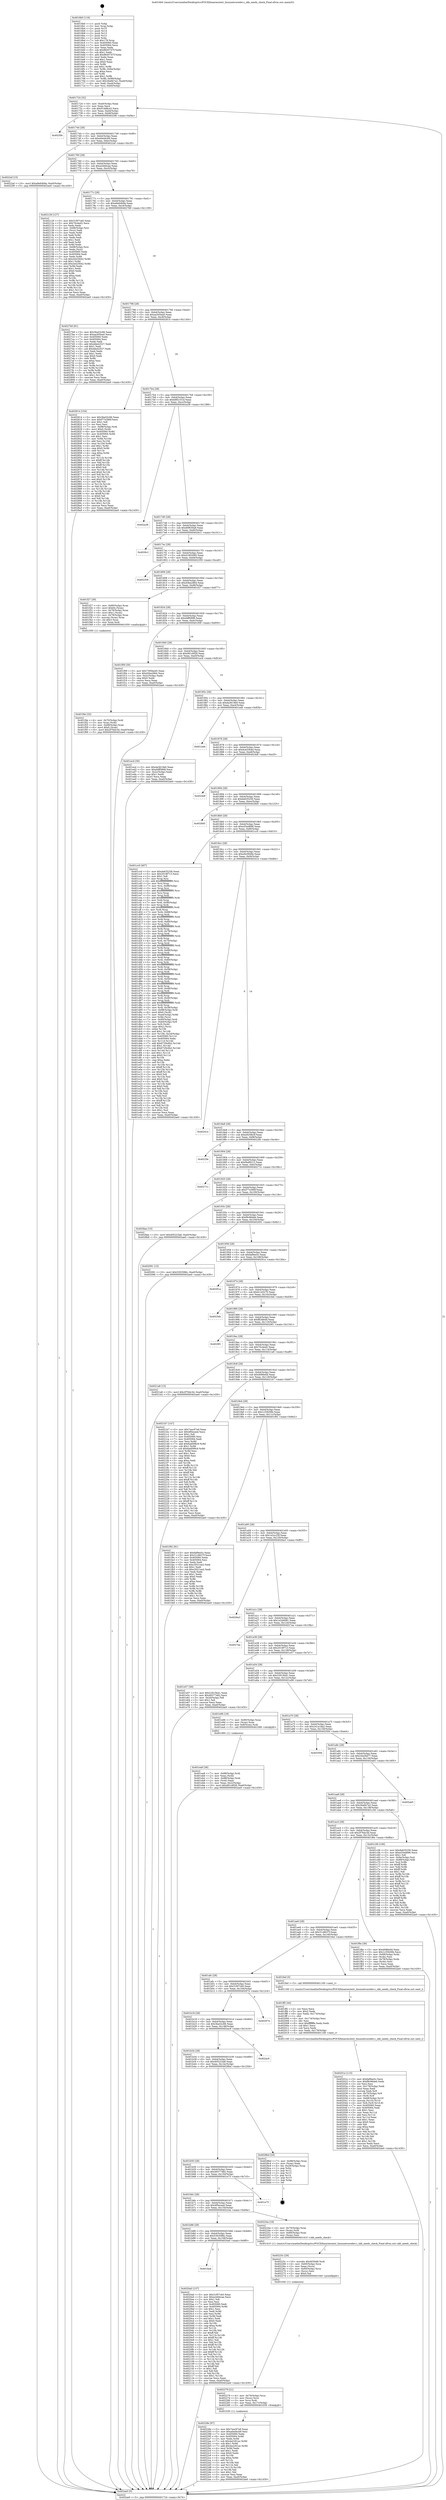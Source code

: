 digraph "0x4016b0" {
  label = "0x4016b0 (/mnt/c/Users/mathe/Desktop/tcc/POCII/binaries/extr_linuxnetcoredev.c_skb_needs_check_Final-ollvm.out::main(0))"
  labelloc = "t"
  node[shape=record]

  Entry [label="",width=0.3,height=0.3,shape=circle,fillcolor=black,style=filled]
  "0x401724" [label="{
     0x401724 [32]\l
     | [instrs]\l
     &nbsp;&nbsp;0x401724 \<+6\>: mov -0xa0(%rbp),%eax\l
     &nbsp;&nbsp;0x40172a \<+2\>: mov %eax,%ecx\l
     &nbsp;&nbsp;0x40172c \<+6\>: sub $0x91dd8ca3,%ecx\l
     &nbsp;&nbsp;0x401732 \<+6\>: mov %eax,-0xb4(%rbp)\l
     &nbsp;&nbsp;0x401738 \<+6\>: mov %ecx,-0xb8(%rbp)\l
     &nbsp;&nbsp;0x40173e \<+6\>: je 00000000004025fe \<main+0xf4e\>\l
  }"]
  "0x4025fe" [label="{
     0x4025fe\l
  }", style=dashed]
  "0x401744" [label="{
     0x401744 [28]\l
     | [instrs]\l
     &nbsp;&nbsp;0x401744 \<+5\>: jmp 0000000000401749 \<main+0x99\>\l
     &nbsp;&nbsp;0x401749 \<+6\>: mov -0xb4(%rbp),%eax\l
     &nbsp;&nbsp;0x40174f \<+5\>: sub $0xa0ed4cb9,%eax\l
     &nbsp;&nbsp;0x401754 \<+6\>: mov %eax,-0xbc(%rbp)\l
     &nbsp;&nbsp;0x40175a \<+6\>: je 00000000004022ef \<main+0xc3f\>\l
  }"]
  Exit [label="",width=0.3,height=0.3,shape=circle,fillcolor=black,style=filled,peripheries=2]
  "0x4022ef" [label="{
     0x4022ef [15]\l
     | [instrs]\l
     &nbsp;&nbsp;0x4022ef \<+10\>: movl $0xa9e64b9a,-0xa0(%rbp)\l
     &nbsp;&nbsp;0x4022f9 \<+5\>: jmp 0000000000402ae0 \<main+0x1430\>\l
  }"]
  "0x401760" [label="{
     0x401760 [28]\l
     | [instrs]\l
     &nbsp;&nbsp;0x401760 \<+5\>: jmp 0000000000401765 \<main+0xb5\>\l
     &nbsp;&nbsp;0x401765 \<+6\>: mov -0xb4(%rbp),%eax\l
     &nbsp;&nbsp;0x40176b \<+5\>: sub $0xa2dd4cae,%eax\l
     &nbsp;&nbsp;0x401770 \<+6\>: mov %eax,-0xc0(%rbp)\l
     &nbsp;&nbsp;0x401776 \<+6\>: je 0000000000402129 \<main+0xa79\>\l
  }"]
  "0x40228e" [label="{
     0x40228e [97]\l
     | [instrs]\l
     &nbsp;&nbsp;0x40228e \<+5\>: mov $0x7eac97a9,%eax\l
     &nbsp;&nbsp;0x402293 \<+5\>: mov $0xa0ed4cb9,%esi\l
     &nbsp;&nbsp;0x402298 \<+7\>: mov 0x405060,%edx\l
     &nbsp;&nbsp;0x40229f \<+8\>: mov 0x405064,%r8d\l
     &nbsp;&nbsp;0x4022a7 \<+3\>: mov %edx,%r9d\l
     &nbsp;&nbsp;0x4022aa \<+7\>: sub $0x4a2261ac,%r9d\l
     &nbsp;&nbsp;0x4022b1 \<+4\>: sub $0x1,%r9d\l
     &nbsp;&nbsp;0x4022b5 \<+7\>: add $0x4a2261ac,%r9d\l
     &nbsp;&nbsp;0x4022bc \<+4\>: imul %r9d,%edx\l
     &nbsp;&nbsp;0x4022c0 \<+3\>: and $0x1,%edx\l
     &nbsp;&nbsp;0x4022c3 \<+3\>: cmp $0x0,%edx\l
     &nbsp;&nbsp;0x4022c6 \<+4\>: sete %r10b\l
     &nbsp;&nbsp;0x4022ca \<+4\>: cmp $0xa,%r8d\l
     &nbsp;&nbsp;0x4022ce \<+4\>: setl %r11b\l
     &nbsp;&nbsp;0x4022d2 \<+3\>: mov %r10b,%bl\l
     &nbsp;&nbsp;0x4022d5 \<+3\>: and %r11b,%bl\l
     &nbsp;&nbsp;0x4022d8 \<+3\>: xor %r11b,%r10b\l
     &nbsp;&nbsp;0x4022db \<+3\>: or %r10b,%bl\l
     &nbsp;&nbsp;0x4022de \<+3\>: test $0x1,%bl\l
     &nbsp;&nbsp;0x4022e1 \<+3\>: cmovne %esi,%eax\l
     &nbsp;&nbsp;0x4022e4 \<+6\>: mov %eax,-0xa0(%rbp)\l
     &nbsp;&nbsp;0x4022ea \<+5\>: jmp 0000000000402ae0 \<main+0x1430\>\l
  }"]
  "0x402129" [label="{
     0x402129 [127]\l
     | [instrs]\l
     &nbsp;&nbsp;0x402129 \<+5\>: mov $0x31f07cb0,%eax\l
     &nbsp;&nbsp;0x40212e \<+5\>: mov $0x70c4ed2,%ecx\l
     &nbsp;&nbsp;0x402133 \<+2\>: xor %edx,%edx\l
     &nbsp;&nbsp;0x402135 \<+4\>: mov -0x68(%rbp),%rsi\l
     &nbsp;&nbsp;0x402139 \<+2\>: mov (%rsi),%edi\l
     &nbsp;&nbsp;0x40213b \<+3\>: mov %edx,%r8d\l
     &nbsp;&nbsp;0x40213e \<+3\>: sub %edi,%r8d\l
     &nbsp;&nbsp;0x402141 \<+2\>: mov %edx,%edi\l
     &nbsp;&nbsp;0x402143 \<+3\>: sub $0x1,%edi\l
     &nbsp;&nbsp;0x402146 \<+3\>: add %edi,%r8d\l
     &nbsp;&nbsp;0x402149 \<+3\>: sub %r8d,%edx\l
     &nbsp;&nbsp;0x40214c \<+4\>: mov -0x68(%rbp),%rsi\l
     &nbsp;&nbsp;0x402150 \<+2\>: mov %edx,(%rsi)\l
     &nbsp;&nbsp;0x402152 \<+7\>: mov 0x405060,%edx\l
     &nbsp;&nbsp;0x402159 \<+7\>: mov 0x405064,%edi\l
     &nbsp;&nbsp;0x402160 \<+3\>: mov %edx,%r8d\l
     &nbsp;&nbsp;0x402163 \<+7\>: sub $0xcb425642,%r8d\l
     &nbsp;&nbsp;0x40216a \<+4\>: sub $0x1,%r8d\l
     &nbsp;&nbsp;0x40216e \<+7\>: add $0xcb425642,%r8d\l
     &nbsp;&nbsp;0x402175 \<+4\>: imul %r8d,%edx\l
     &nbsp;&nbsp;0x402179 \<+3\>: and $0x1,%edx\l
     &nbsp;&nbsp;0x40217c \<+3\>: cmp $0x0,%edx\l
     &nbsp;&nbsp;0x40217f \<+4\>: sete %r9b\l
     &nbsp;&nbsp;0x402183 \<+3\>: cmp $0xa,%edi\l
     &nbsp;&nbsp;0x402186 \<+4\>: setl %r10b\l
     &nbsp;&nbsp;0x40218a \<+3\>: mov %r9b,%r11b\l
     &nbsp;&nbsp;0x40218d \<+3\>: and %r10b,%r11b\l
     &nbsp;&nbsp;0x402190 \<+3\>: xor %r10b,%r9b\l
     &nbsp;&nbsp;0x402193 \<+3\>: or %r9b,%r11b\l
     &nbsp;&nbsp;0x402196 \<+4\>: test $0x1,%r11b\l
     &nbsp;&nbsp;0x40219a \<+3\>: cmovne %ecx,%eax\l
     &nbsp;&nbsp;0x40219d \<+6\>: mov %eax,-0xa0(%rbp)\l
     &nbsp;&nbsp;0x4021a3 \<+5\>: jmp 0000000000402ae0 \<main+0x1430\>\l
  }"]
  "0x40177c" [label="{
     0x40177c [28]\l
     | [instrs]\l
     &nbsp;&nbsp;0x40177c \<+5\>: jmp 0000000000401781 \<main+0xd1\>\l
     &nbsp;&nbsp;0x401781 \<+6\>: mov -0xb4(%rbp),%eax\l
     &nbsp;&nbsp;0x401787 \<+5\>: sub $0xa9e64b9a,%eax\l
     &nbsp;&nbsp;0x40178c \<+6\>: mov %eax,-0xc4(%rbp)\l
     &nbsp;&nbsp;0x401792 \<+6\>: je 00000000004027b9 \<main+0x1109\>\l
  }"]
  "0x402279" [label="{
     0x402279 [21]\l
     | [instrs]\l
     &nbsp;&nbsp;0x402279 \<+4\>: mov -0x70(%rbp),%rcx\l
     &nbsp;&nbsp;0x40227d \<+3\>: mov (%rcx),%rcx\l
     &nbsp;&nbsp;0x402280 \<+3\>: mov %rcx,%rdi\l
     &nbsp;&nbsp;0x402283 \<+6\>: mov %eax,-0x17c(%rbp)\l
     &nbsp;&nbsp;0x402289 \<+5\>: call 0000000000401030 \<free@plt\>\l
     | [calls]\l
     &nbsp;&nbsp;0x401030 \{1\} (unknown)\l
  }"]
  "0x4027b9" [label="{
     0x4027b9 [91]\l
     | [instrs]\l
     &nbsp;&nbsp;0x4027b9 \<+5\>: mov $0x3ba52c66,%eax\l
     &nbsp;&nbsp;0x4027be \<+5\>: mov $0xaa305ea0,%ecx\l
     &nbsp;&nbsp;0x4027c3 \<+7\>: mov 0x405060,%edx\l
     &nbsp;&nbsp;0x4027ca \<+7\>: mov 0x405064,%esi\l
     &nbsp;&nbsp;0x4027d1 \<+2\>: mov %edx,%edi\l
     &nbsp;&nbsp;0x4027d3 \<+6\>: add $0xdde42527,%edi\l
     &nbsp;&nbsp;0x4027d9 \<+3\>: sub $0x1,%edi\l
     &nbsp;&nbsp;0x4027dc \<+6\>: sub $0xdde42527,%edi\l
     &nbsp;&nbsp;0x4027e2 \<+3\>: imul %edi,%edx\l
     &nbsp;&nbsp;0x4027e5 \<+3\>: and $0x1,%edx\l
     &nbsp;&nbsp;0x4027e8 \<+3\>: cmp $0x0,%edx\l
     &nbsp;&nbsp;0x4027eb \<+4\>: sete %r8b\l
     &nbsp;&nbsp;0x4027ef \<+3\>: cmp $0xa,%esi\l
     &nbsp;&nbsp;0x4027f2 \<+4\>: setl %r9b\l
     &nbsp;&nbsp;0x4027f6 \<+3\>: mov %r8b,%r10b\l
     &nbsp;&nbsp;0x4027f9 \<+3\>: and %r9b,%r10b\l
     &nbsp;&nbsp;0x4027fc \<+3\>: xor %r9b,%r8b\l
     &nbsp;&nbsp;0x4027ff \<+3\>: or %r8b,%r10b\l
     &nbsp;&nbsp;0x402802 \<+4\>: test $0x1,%r10b\l
     &nbsp;&nbsp;0x402806 \<+3\>: cmovne %ecx,%eax\l
     &nbsp;&nbsp;0x402809 \<+6\>: mov %eax,-0xa0(%rbp)\l
     &nbsp;&nbsp;0x40280f \<+5\>: jmp 0000000000402ae0 \<main+0x1430\>\l
  }"]
  "0x401798" [label="{
     0x401798 [28]\l
     | [instrs]\l
     &nbsp;&nbsp;0x401798 \<+5\>: jmp 000000000040179d \<main+0xed\>\l
     &nbsp;&nbsp;0x40179d \<+6\>: mov -0xb4(%rbp),%eax\l
     &nbsp;&nbsp;0x4017a3 \<+5\>: sub $0xaa305ea0,%eax\l
     &nbsp;&nbsp;0x4017a8 \<+6\>: mov %eax,-0xc8(%rbp)\l
     &nbsp;&nbsp;0x4017ae \<+6\>: je 0000000000402814 \<main+0x1164\>\l
  }"]
  "0x40225c" [label="{
     0x40225c [29]\l
     | [instrs]\l
     &nbsp;&nbsp;0x40225c \<+10\>: movabs $0x4030d6,%rdi\l
     &nbsp;&nbsp;0x402266 \<+4\>: mov -0x60(%rbp),%rcx\l
     &nbsp;&nbsp;0x40226a \<+2\>: mov %eax,(%rcx)\l
     &nbsp;&nbsp;0x40226c \<+4\>: mov -0x60(%rbp),%rcx\l
     &nbsp;&nbsp;0x402270 \<+2\>: mov (%rcx),%esi\l
     &nbsp;&nbsp;0x402272 \<+2\>: mov $0x0,%al\l
     &nbsp;&nbsp;0x402274 \<+5\>: call 0000000000401040 \<printf@plt\>\l
     | [calls]\l
     &nbsp;&nbsp;0x401040 \{1\} (unknown)\l
  }"]
  "0x402814" [label="{
     0x402814 [154]\l
     | [instrs]\l
     &nbsp;&nbsp;0x402814 \<+5\>: mov $0x3ba52c66,%eax\l
     &nbsp;&nbsp;0x402819 \<+5\>: mov $0xf77e390f,%ecx\l
     &nbsp;&nbsp;0x40281e \<+2\>: mov $0x1,%dl\l
     &nbsp;&nbsp;0x402820 \<+2\>: xor %esi,%esi\l
     &nbsp;&nbsp;0x402822 \<+7\>: mov -0x98(%rbp),%rdi\l
     &nbsp;&nbsp;0x402829 \<+6\>: movl $0x0,(%rdi)\l
     &nbsp;&nbsp;0x40282f \<+8\>: mov 0x405060,%r8d\l
     &nbsp;&nbsp;0x402837 \<+8\>: mov 0x405064,%r9d\l
     &nbsp;&nbsp;0x40283f \<+3\>: sub $0x1,%esi\l
     &nbsp;&nbsp;0x402842 \<+3\>: mov %r8d,%r10d\l
     &nbsp;&nbsp;0x402845 \<+3\>: add %esi,%r10d\l
     &nbsp;&nbsp;0x402848 \<+4\>: imul %r10d,%r8d\l
     &nbsp;&nbsp;0x40284c \<+4\>: and $0x1,%r8d\l
     &nbsp;&nbsp;0x402850 \<+4\>: cmp $0x0,%r8d\l
     &nbsp;&nbsp;0x402854 \<+4\>: sete %r11b\l
     &nbsp;&nbsp;0x402858 \<+4\>: cmp $0xa,%r9d\l
     &nbsp;&nbsp;0x40285c \<+3\>: setl %bl\l
     &nbsp;&nbsp;0x40285f \<+3\>: mov %r11b,%r14b\l
     &nbsp;&nbsp;0x402862 \<+4\>: xor $0xff,%r14b\l
     &nbsp;&nbsp;0x402866 \<+3\>: mov %bl,%r15b\l
     &nbsp;&nbsp;0x402869 \<+4\>: xor $0xff,%r15b\l
     &nbsp;&nbsp;0x40286d \<+3\>: xor $0x0,%dl\l
     &nbsp;&nbsp;0x402870 \<+3\>: mov %r14b,%r12b\l
     &nbsp;&nbsp;0x402873 \<+4\>: and $0x0,%r12b\l
     &nbsp;&nbsp;0x402877 \<+3\>: and %dl,%r11b\l
     &nbsp;&nbsp;0x40287a \<+3\>: mov %r15b,%r13b\l
     &nbsp;&nbsp;0x40287d \<+4\>: and $0x0,%r13b\l
     &nbsp;&nbsp;0x402881 \<+2\>: and %dl,%bl\l
     &nbsp;&nbsp;0x402883 \<+3\>: or %r11b,%r12b\l
     &nbsp;&nbsp;0x402886 \<+3\>: or %bl,%r13b\l
     &nbsp;&nbsp;0x402889 \<+3\>: xor %r13b,%r12b\l
     &nbsp;&nbsp;0x40288c \<+3\>: or %r15b,%r14b\l
     &nbsp;&nbsp;0x40288f \<+4\>: xor $0xff,%r14b\l
     &nbsp;&nbsp;0x402893 \<+3\>: or $0x0,%dl\l
     &nbsp;&nbsp;0x402896 \<+3\>: and %dl,%r14b\l
     &nbsp;&nbsp;0x402899 \<+3\>: or %r14b,%r12b\l
     &nbsp;&nbsp;0x40289c \<+4\>: test $0x1,%r12b\l
     &nbsp;&nbsp;0x4028a0 \<+3\>: cmovne %ecx,%eax\l
     &nbsp;&nbsp;0x4028a3 \<+6\>: mov %eax,-0xa0(%rbp)\l
     &nbsp;&nbsp;0x4028a9 \<+5\>: jmp 0000000000402ae0 \<main+0x1430\>\l
  }"]
  "0x4017b4" [label="{
     0x4017b4 [28]\l
     | [instrs]\l
     &nbsp;&nbsp;0x4017b4 \<+5\>: jmp 00000000004017b9 \<main+0x109\>\l
     &nbsp;&nbsp;0x4017b9 \<+6\>: mov -0xb4(%rbp),%eax\l
     &nbsp;&nbsp;0x4017bf \<+5\>: sub $0xb8f2101d,%eax\l
     &nbsp;&nbsp;0x4017c4 \<+6\>: mov %eax,-0xcc(%rbp)\l
     &nbsp;&nbsp;0x4017ca \<+6\>: je 0000000000402a38 \<main+0x1388\>\l
  }"]
  "0x401ba4" [label="{
     0x401ba4\l
  }", style=dashed]
  "0x402a38" [label="{
     0x402a38\l
  }", style=dashed]
  "0x4017d0" [label="{
     0x4017d0 [28]\l
     | [instrs]\l
     &nbsp;&nbsp;0x4017d0 \<+5\>: jmp 00000000004017d5 \<main+0x125\>\l
     &nbsp;&nbsp;0x4017d5 \<+6\>: mov -0xb4(%rbp),%eax\l
     &nbsp;&nbsp;0x4017db \<+5\>: sub $0xd0f630a8,%eax\l
     &nbsp;&nbsp;0x4017e0 \<+6\>: mov %eax,-0xd0(%rbp)\l
     &nbsp;&nbsp;0x4017e6 \<+6\>: je 00000000004026c1 \<main+0x1011\>\l
  }"]
  "0x4020a0" [label="{
     0x4020a0 [137]\l
     | [instrs]\l
     &nbsp;&nbsp;0x4020a0 \<+5\>: mov $0x31f07cb0,%eax\l
     &nbsp;&nbsp;0x4020a5 \<+5\>: mov $0xa2dd4cae,%ecx\l
     &nbsp;&nbsp;0x4020aa \<+2\>: mov $0x1,%dl\l
     &nbsp;&nbsp;0x4020ac \<+2\>: xor %esi,%esi\l
     &nbsp;&nbsp;0x4020ae \<+7\>: mov 0x405060,%edi\l
     &nbsp;&nbsp;0x4020b5 \<+8\>: mov 0x405064,%r8d\l
     &nbsp;&nbsp;0x4020bd \<+3\>: sub $0x1,%esi\l
     &nbsp;&nbsp;0x4020c0 \<+3\>: mov %edi,%r9d\l
     &nbsp;&nbsp;0x4020c3 \<+3\>: add %esi,%r9d\l
     &nbsp;&nbsp;0x4020c6 \<+4\>: imul %r9d,%edi\l
     &nbsp;&nbsp;0x4020ca \<+3\>: and $0x1,%edi\l
     &nbsp;&nbsp;0x4020cd \<+3\>: cmp $0x0,%edi\l
     &nbsp;&nbsp;0x4020d0 \<+4\>: sete %r10b\l
     &nbsp;&nbsp;0x4020d4 \<+4\>: cmp $0xa,%r8d\l
     &nbsp;&nbsp;0x4020d8 \<+4\>: setl %r11b\l
     &nbsp;&nbsp;0x4020dc \<+3\>: mov %r10b,%bl\l
     &nbsp;&nbsp;0x4020df \<+3\>: xor $0xff,%bl\l
     &nbsp;&nbsp;0x4020e2 \<+3\>: mov %r11b,%r14b\l
     &nbsp;&nbsp;0x4020e5 \<+4\>: xor $0xff,%r14b\l
     &nbsp;&nbsp;0x4020e9 \<+3\>: xor $0x1,%dl\l
     &nbsp;&nbsp;0x4020ec \<+3\>: mov %bl,%r15b\l
     &nbsp;&nbsp;0x4020ef \<+4\>: and $0xff,%r15b\l
     &nbsp;&nbsp;0x4020f3 \<+3\>: and %dl,%r10b\l
     &nbsp;&nbsp;0x4020f6 \<+3\>: mov %r14b,%r12b\l
     &nbsp;&nbsp;0x4020f9 \<+4\>: and $0xff,%r12b\l
     &nbsp;&nbsp;0x4020fd \<+3\>: and %dl,%r11b\l
     &nbsp;&nbsp;0x402100 \<+3\>: or %r10b,%r15b\l
     &nbsp;&nbsp;0x402103 \<+3\>: or %r11b,%r12b\l
     &nbsp;&nbsp;0x402106 \<+3\>: xor %r12b,%r15b\l
     &nbsp;&nbsp;0x402109 \<+3\>: or %r14b,%bl\l
     &nbsp;&nbsp;0x40210c \<+3\>: xor $0xff,%bl\l
     &nbsp;&nbsp;0x40210f \<+3\>: or $0x1,%dl\l
     &nbsp;&nbsp;0x402112 \<+2\>: and %dl,%bl\l
     &nbsp;&nbsp;0x402114 \<+3\>: or %bl,%r15b\l
     &nbsp;&nbsp;0x402117 \<+4\>: test $0x1,%r15b\l
     &nbsp;&nbsp;0x40211b \<+3\>: cmovne %ecx,%eax\l
     &nbsp;&nbsp;0x40211e \<+6\>: mov %eax,-0xa0(%rbp)\l
     &nbsp;&nbsp;0x402124 \<+5\>: jmp 0000000000402ae0 \<main+0x1430\>\l
  }"]
  "0x4026c1" [label="{
     0x4026c1\l
  }", style=dashed]
  "0x4017ec" [label="{
     0x4017ec [28]\l
     | [instrs]\l
     &nbsp;&nbsp;0x4017ec \<+5\>: jmp 00000000004017f1 \<main+0x141\>\l
     &nbsp;&nbsp;0x4017f1 \<+6\>: mov -0xb4(%rbp),%eax\l
     &nbsp;&nbsp;0x4017f7 \<+5\>: sub $0xd1902085,%eax\l
     &nbsp;&nbsp;0x4017fc \<+6\>: mov %eax,-0xd4(%rbp)\l
     &nbsp;&nbsp;0x401802 \<+6\>: je 0000000000402359 \<main+0xca9\>\l
  }"]
  "0x401b88" [label="{
     0x401b88 [28]\l
     | [instrs]\l
     &nbsp;&nbsp;0x401b88 \<+5\>: jmp 0000000000401b8d \<main+0x4dd\>\l
     &nbsp;&nbsp;0x401b8d \<+6\>: mov -0xb4(%rbp),%eax\l
     &nbsp;&nbsp;0x401b93 \<+5\>: sub $0x5303586c,%eax\l
     &nbsp;&nbsp;0x401b98 \<+6\>: mov %eax,-0x158(%rbp)\l
     &nbsp;&nbsp;0x401b9e \<+6\>: je 00000000004020a0 \<main+0x9f0\>\l
  }"]
  "0x402359" [label="{
     0x402359\l
  }", style=dashed]
  "0x401808" [label="{
     0x401808 [28]\l
     | [instrs]\l
     &nbsp;&nbsp;0x401808 \<+5\>: jmp 000000000040180d \<main+0x15d\>\l
     &nbsp;&nbsp;0x40180d \<+6\>: mov -0xb4(%rbp),%eax\l
     &nbsp;&nbsp;0x401813 \<+5\>: sub $0xd3ba2864,%eax\l
     &nbsp;&nbsp;0x401818 \<+6\>: mov %eax,-0xd8(%rbp)\l
     &nbsp;&nbsp;0x40181e \<+6\>: je 0000000000401f27 \<main+0x877\>\l
  }"]
  "0x40224a" [label="{
     0x40224a [18]\l
     | [instrs]\l
     &nbsp;&nbsp;0x40224a \<+4\>: mov -0x70(%rbp),%rax\l
     &nbsp;&nbsp;0x40224e \<+3\>: mov (%rax),%rdi\l
     &nbsp;&nbsp;0x402251 \<+4\>: mov -0x80(%rbp),%rax\l
     &nbsp;&nbsp;0x402255 \<+2\>: mov (%rax),%esi\l
     &nbsp;&nbsp;0x402257 \<+5\>: call 0000000000401410 \<skb_needs_check\>\l
     | [calls]\l
     &nbsp;&nbsp;0x401410 \{1\} (/mnt/c/Users/mathe/Desktop/tcc/POCII/binaries/extr_linuxnetcoredev.c_skb_needs_check_Final-ollvm.out::skb_needs_check)\l
  }"]
  "0x401f27" [label="{
     0x401f27 [39]\l
     | [instrs]\l
     &nbsp;&nbsp;0x401f27 \<+4\>: mov -0x80(%rbp),%rax\l
     &nbsp;&nbsp;0x401f2b \<+6\>: movl $0x64,(%rax)\l
     &nbsp;&nbsp;0x401f31 \<+4\>: mov -0x78(%rbp),%rax\l
     &nbsp;&nbsp;0x401f35 \<+6\>: movl $0x1,(%rax)\l
     &nbsp;&nbsp;0x401f3b \<+4\>: mov -0x78(%rbp),%rax\l
     &nbsp;&nbsp;0x401f3f \<+3\>: movslq (%rax),%rax\l
     &nbsp;&nbsp;0x401f42 \<+4\>: shl $0x3,%rax\l
     &nbsp;&nbsp;0x401f46 \<+3\>: mov %rax,%rdi\l
     &nbsp;&nbsp;0x401f49 \<+5\>: call 0000000000401050 \<malloc@plt\>\l
     | [calls]\l
     &nbsp;&nbsp;0x401050 \{1\} (unknown)\l
  }"]
  "0x401824" [label="{
     0x401824 [28]\l
     | [instrs]\l
     &nbsp;&nbsp;0x401824 \<+5\>: jmp 0000000000401829 \<main+0x179\>\l
     &nbsp;&nbsp;0x401829 \<+6\>: mov -0xb4(%rbp),%eax\l
     &nbsp;&nbsp;0x40182f \<+5\>: sub $0xd4ff5898,%eax\l
     &nbsp;&nbsp;0x401834 \<+6\>: mov %eax,-0xdc(%rbp)\l
     &nbsp;&nbsp;0x40183a \<+6\>: je 0000000000401f09 \<main+0x859\>\l
  }"]
  "0x401b6c" [label="{
     0x401b6c [28]\l
     | [instrs]\l
     &nbsp;&nbsp;0x401b6c \<+5\>: jmp 0000000000401b71 \<main+0x4c1\>\l
     &nbsp;&nbsp;0x401b71 \<+6\>: mov -0xb4(%rbp),%eax\l
     &nbsp;&nbsp;0x401b77 \<+5\>: sub $0x4f0eceed,%eax\l
     &nbsp;&nbsp;0x401b7c \<+6\>: mov %eax,-0x154(%rbp)\l
     &nbsp;&nbsp;0x401b82 \<+6\>: je 000000000040224a \<main+0xb9a\>\l
  }"]
  "0x401f09" [label="{
     0x401f09 [30]\l
     | [instrs]\l
     &nbsp;&nbsp;0x401f09 \<+5\>: mov $0x7395ba45,%eax\l
     &nbsp;&nbsp;0x401f0e \<+5\>: mov $0xd3ba2864,%ecx\l
     &nbsp;&nbsp;0x401f13 \<+3\>: mov -0x2c(%rbp),%edx\l
     &nbsp;&nbsp;0x401f16 \<+3\>: cmp $0x0,%edx\l
     &nbsp;&nbsp;0x401f19 \<+3\>: cmove %ecx,%eax\l
     &nbsp;&nbsp;0x401f1c \<+6\>: mov %eax,-0xa0(%rbp)\l
     &nbsp;&nbsp;0x401f22 \<+5\>: jmp 0000000000402ae0 \<main+0x1430\>\l
  }"]
  "0x401840" [label="{
     0x401840 [28]\l
     | [instrs]\l
     &nbsp;&nbsp;0x401840 \<+5\>: jmp 0000000000401845 \<main+0x195\>\l
     &nbsp;&nbsp;0x401845 \<+6\>: mov -0xb4(%rbp),%eax\l
     &nbsp;&nbsp;0x40184b \<+5\>: sub $0xd91c6f28,%eax\l
     &nbsp;&nbsp;0x401850 \<+6\>: mov %eax,-0xe0(%rbp)\l
     &nbsp;&nbsp;0x401856 \<+6\>: je 0000000000401ecd \<main+0x81d\>\l
  }"]
  "0x401e75" [label="{
     0x401e75\l
  }", style=dashed]
  "0x401ecd" [label="{
     0x401ecd [30]\l
     | [instrs]\l
     &nbsp;&nbsp;0x401ecd \<+5\>: mov $0xda3619e0,%eax\l
     &nbsp;&nbsp;0x401ed2 \<+5\>: mov $0xd4ff5898,%ecx\l
     &nbsp;&nbsp;0x401ed7 \<+3\>: mov -0x2c(%rbp),%edx\l
     &nbsp;&nbsp;0x401eda \<+3\>: cmp $0x1,%edx\l
     &nbsp;&nbsp;0x401edd \<+3\>: cmovl %ecx,%eax\l
     &nbsp;&nbsp;0x401ee0 \<+6\>: mov %eax,-0xa0(%rbp)\l
     &nbsp;&nbsp;0x401ee6 \<+5\>: jmp 0000000000402ae0 \<main+0x1430\>\l
  }"]
  "0x40185c" [label="{
     0x40185c [28]\l
     | [instrs]\l
     &nbsp;&nbsp;0x40185c \<+5\>: jmp 0000000000401861 \<main+0x1b1\>\l
     &nbsp;&nbsp;0x401861 \<+6\>: mov -0xb4(%rbp),%eax\l
     &nbsp;&nbsp;0x401867 \<+5\>: sub $0xda3619e0,%eax\l
     &nbsp;&nbsp;0x40186c \<+6\>: mov %eax,-0xe4(%rbp)\l
     &nbsp;&nbsp;0x401872 \<+6\>: je 0000000000401eeb \<main+0x83b\>\l
  }"]
  "0x401b50" [label="{
     0x401b50 [28]\l
     | [instrs]\l
     &nbsp;&nbsp;0x401b50 \<+5\>: jmp 0000000000401b55 \<main+0x4a5\>\l
     &nbsp;&nbsp;0x401b55 \<+6\>: mov -0xb4(%rbp),%eax\l
     &nbsp;&nbsp;0x401b5b \<+5\>: sub $0x49377482,%eax\l
     &nbsp;&nbsp;0x401b60 \<+6\>: mov %eax,-0x150(%rbp)\l
     &nbsp;&nbsp;0x401b66 \<+6\>: je 0000000000401e75 \<main+0x7c5\>\l
  }"]
  "0x401eeb" [label="{
     0x401eeb\l
  }", style=dashed]
  "0x401878" [label="{
     0x401878 [28]\l
     | [instrs]\l
     &nbsp;&nbsp;0x401878 \<+5\>: jmp 000000000040187d \<main+0x1cd\>\l
     &nbsp;&nbsp;0x40187d \<+6\>: mov -0xb4(%rbp),%eax\l
     &nbsp;&nbsp;0x401883 \<+5\>: sub $0xdce53b4d,%eax\l
     &nbsp;&nbsp;0x401888 \<+6\>: mov %eax,-0xe8(%rbp)\l
     &nbsp;&nbsp;0x40188e \<+6\>: je 00000000004024df \<main+0xe2f\>\l
  }"]
  "0x4028bd" [label="{
     0x4028bd [24]\l
     | [instrs]\l
     &nbsp;&nbsp;0x4028bd \<+7\>: mov -0x98(%rbp),%rax\l
     &nbsp;&nbsp;0x4028c4 \<+2\>: mov (%rax),%eax\l
     &nbsp;&nbsp;0x4028c6 \<+4\>: lea -0x28(%rbp),%rsp\l
     &nbsp;&nbsp;0x4028ca \<+1\>: pop %rbx\l
     &nbsp;&nbsp;0x4028cb \<+2\>: pop %r12\l
     &nbsp;&nbsp;0x4028cd \<+2\>: pop %r13\l
     &nbsp;&nbsp;0x4028cf \<+2\>: pop %r14\l
     &nbsp;&nbsp;0x4028d1 \<+2\>: pop %r15\l
     &nbsp;&nbsp;0x4028d3 \<+1\>: pop %rbp\l
     &nbsp;&nbsp;0x4028d4 \<+1\>: ret\l
  }"]
  "0x4024df" [label="{
     0x4024df\l
  }", style=dashed]
  "0x401894" [label="{
     0x401894 [28]\l
     | [instrs]\l
     &nbsp;&nbsp;0x401894 \<+5\>: jmp 0000000000401899 \<main+0x1e9\>\l
     &nbsp;&nbsp;0x401899 \<+6\>: mov -0xb4(%rbp),%eax\l
     &nbsp;&nbsp;0x40189f \<+5\>: sub $0xde635256,%eax\l
     &nbsp;&nbsp;0x4018a4 \<+6\>: mov %eax,-0xec(%rbp)\l
     &nbsp;&nbsp;0x4018aa \<+6\>: je 00000000004028d5 \<main+0x1225\>\l
  }"]
  "0x401b34" [label="{
     0x401b34 [28]\l
     | [instrs]\l
     &nbsp;&nbsp;0x401b34 \<+5\>: jmp 0000000000401b39 \<main+0x489\>\l
     &nbsp;&nbsp;0x401b39 \<+6\>: mov -0xb4(%rbp),%eax\l
     &nbsp;&nbsp;0x401b3f \<+5\>: sub $0x405223a8,%eax\l
     &nbsp;&nbsp;0x401b44 \<+6\>: mov %eax,-0x14c(%rbp)\l
     &nbsp;&nbsp;0x401b4a \<+6\>: je 00000000004028bd \<main+0x120d\>\l
  }"]
  "0x4028d5" [label="{
     0x4028d5\l
  }", style=dashed]
  "0x4018b0" [label="{
     0x4018b0 [28]\l
     | [instrs]\l
     &nbsp;&nbsp;0x4018b0 \<+5\>: jmp 00000000004018b5 \<main+0x205\>\l
     &nbsp;&nbsp;0x4018b5 \<+6\>: mov -0xb4(%rbp),%eax\l
     &nbsp;&nbsp;0x4018bb \<+5\>: sub $0xe55ed696,%eax\l
     &nbsp;&nbsp;0x4018c0 \<+6\>: mov %eax,-0xf0(%rbp)\l
     &nbsp;&nbsp;0x4018c6 \<+6\>: je 0000000000401cc0 \<main+0x610\>\l
  }"]
  "0x402ac9" [label="{
     0x402ac9\l
  }", style=dashed]
  "0x401cc0" [label="{
     0x401cc0 [407]\l
     | [instrs]\l
     &nbsp;&nbsp;0x401cc0 \<+5\>: mov $0xde635256,%eax\l
     &nbsp;&nbsp;0x401cc5 \<+5\>: mov $0x2019f713,%ecx\l
     &nbsp;&nbsp;0x401cca \<+2\>: mov $0x1,%dl\l
     &nbsp;&nbsp;0x401ccc \<+3\>: mov %rsp,%rsi\l
     &nbsp;&nbsp;0x401ccf \<+4\>: add $0xfffffffffffffff0,%rsi\l
     &nbsp;&nbsp;0x401cd3 \<+3\>: mov %rsi,%rsp\l
     &nbsp;&nbsp;0x401cd6 \<+7\>: mov %rsi,-0x98(%rbp)\l
     &nbsp;&nbsp;0x401cdd \<+3\>: mov %rsp,%rsi\l
     &nbsp;&nbsp;0x401ce0 \<+4\>: add $0xfffffffffffffff0,%rsi\l
     &nbsp;&nbsp;0x401ce4 \<+3\>: mov %rsi,%rsp\l
     &nbsp;&nbsp;0x401ce7 \<+3\>: mov %rsp,%rdi\l
     &nbsp;&nbsp;0x401cea \<+4\>: add $0xfffffffffffffff0,%rdi\l
     &nbsp;&nbsp;0x401cee \<+3\>: mov %rdi,%rsp\l
     &nbsp;&nbsp;0x401cf1 \<+7\>: mov %rdi,-0x90(%rbp)\l
     &nbsp;&nbsp;0x401cf8 \<+3\>: mov %rsp,%rdi\l
     &nbsp;&nbsp;0x401cfb \<+4\>: add $0xfffffffffffffff0,%rdi\l
     &nbsp;&nbsp;0x401cff \<+3\>: mov %rdi,%rsp\l
     &nbsp;&nbsp;0x401d02 \<+7\>: mov %rdi,-0x88(%rbp)\l
     &nbsp;&nbsp;0x401d09 \<+3\>: mov %rsp,%rdi\l
     &nbsp;&nbsp;0x401d0c \<+4\>: add $0xfffffffffffffff0,%rdi\l
     &nbsp;&nbsp;0x401d10 \<+3\>: mov %rdi,%rsp\l
     &nbsp;&nbsp;0x401d13 \<+4\>: mov %rdi,-0x80(%rbp)\l
     &nbsp;&nbsp;0x401d17 \<+3\>: mov %rsp,%rdi\l
     &nbsp;&nbsp;0x401d1a \<+4\>: add $0xfffffffffffffff0,%rdi\l
     &nbsp;&nbsp;0x401d1e \<+3\>: mov %rdi,%rsp\l
     &nbsp;&nbsp;0x401d21 \<+4\>: mov %rdi,-0x78(%rbp)\l
     &nbsp;&nbsp;0x401d25 \<+3\>: mov %rsp,%rdi\l
     &nbsp;&nbsp;0x401d28 \<+4\>: add $0xfffffffffffffff0,%rdi\l
     &nbsp;&nbsp;0x401d2c \<+3\>: mov %rdi,%rsp\l
     &nbsp;&nbsp;0x401d2f \<+4\>: mov %rdi,-0x70(%rbp)\l
     &nbsp;&nbsp;0x401d33 \<+3\>: mov %rsp,%rdi\l
     &nbsp;&nbsp;0x401d36 \<+4\>: add $0xfffffffffffffff0,%rdi\l
     &nbsp;&nbsp;0x401d3a \<+3\>: mov %rdi,%rsp\l
     &nbsp;&nbsp;0x401d3d \<+4\>: mov %rdi,-0x68(%rbp)\l
     &nbsp;&nbsp;0x401d41 \<+3\>: mov %rsp,%rdi\l
     &nbsp;&nbsp;0x401d44 \<+4\>: add $0xfffffffffffffff0,%rdi\l
     &nbsp;&nbsp;0x401d48 \<+3\>: mov %rdi,%rsp\l
     &nbsp;&nbsp;0x401d4b \<+4\>: mov %rdi,-0x60(%rbp)\l
     &nbsp;&nbsp;0x401d4f \<+3\>: mov %rsp,%rdi\l
     &nbsp;&nbsp;0x401d52 \<+4\>: add $0xfffffffffffffff0,%rdi\l
     &nbsp;&nbsp;0x401d56 \<+3\>: mov %rdi,%rsp\l
     &nbsp;&nbsp;0x401d59 \<+4\>: mov %rdi,-0x58(%rbp)\l
     &nbsp;&nbsp;0x401d5d \<+3\>: mov %rsp,%rdi\l
     &nbsp;&nbsp;0x401d60 \<+4\>: add $0xfffffffffffffff0,%rdi\l
     &nbsp;&nbsp;0x401d64 \<+3\>: mov %rdi,%rsp\l
     &nbsp;&nbsp;0x401d67 \<+4\>: mov %rdi,-0x50(%rbp)\l
     &nbsp;&nbsp;0x401d6b \<+3\>: mov %rsp,%rdi\l
     &nbsp;&nbsp;0x401d6e \<+4\>: add $0xfffffffffffffff0,%rdi\l
     &nbsp;&nbsp;0x401d72 \<+3\>: mov %rdi,%rsp\l
     &nbsp;&nbsp;0x401d75 \<+4\>: mov %rdi,-0x48(%rbp)\l
     &nbsp;&nbsp;0x401d79 \<+3\>: mov %rsp,%rdi\l
     &nbsp;&nbsp;0x401d7c \<+4\>: add $0xfffffffffffffff0,%rdi\l
     &nbsp;&nbsp;0x401d80 \<+3\>: mov %rdi,%rsp\l
     &nbsp;&nbsp;0x401d83 \<+4\>: mov %rdi,-0x40(%rbp)\l
     &nbsp;&nbsp;0x401d87 \<+3\>: mov %rsp,%rdi\l
     &nbsp;&nbsp;0x401d8a \<+4\>: add $0xfffffffffffffff0,%rdi\l
     &nbsp;&nbsp;0x401d8e \<+3\>: mov %rdi,%rsp\l
     &nbsp;&nbsp;0x401d91 \<+4\>: mov %rdi,-0x38(%rbp)\l
     &nbsp;&nbsp;0x401d95 \<+7\>: mov -0x98(%rbp),%rdi\l
     &nbsp;&nbsp;0x401d9c \<+6\>: movl $0x0,(%rdi)\l
     &nbsp;&nbsp;0x401da2 \<+7\>: mov -0xa4(%rbp),%r8d\l
     &nbsp;&nbsp;0x401da9 \<+3\>: mov %r8d,(%rsi)\l
     &nbsp;&nbsp;0x401dac \<+7\>: mov -0x90(%rbp),%rdi\l
     &nbsp;&nbsp;0x401db3 \<+7\>: mov -0xb0(%rbp),%r9\l
     &nbsp;&nbsp;0x401dba \<+3\>: mov %r9,(%rdi)\l
     &nbsp;&nbsp;0x401dbd \<+3\>: cmpl $0x2,(%rsi)\l
     &nbsp;&nbsp;0x401dc0 \<+4\>: setne %r10b\l
     &nbsp;&nbsp;0x401dc4 \<+4\>: and $0x1,%r10b\l
     &nbsp;&nbsp;0x401dc8 \<+4\>: mov %r10b,-0x2d(%rbp)\l
     &nbsp;&nbsp;0x401dcc \<+8\>: mov 0x405060,%r11d\l
     &nbsp;&nbsp;0x401dd4 \<+7\>: mov 0x405064,%ebx\l
     &nbsp;&nbsp;0x401ddb \<+3\>: mov %r11d,%r14d\l
     &nbsp;&nbsp;0x401dde \<+7\>: add $0x6729c6b2,%r14d\l
     &nbsp;&nbsp;0x401de5 \<+4\>: sub $0x1,%r14d\l
     &nbsp;&nbsp;0x401de9 \<+7\>: sub $0x6729c6b2,%r14d\l
     &nbsp;&nbsp;0x401df0 \<+4\>: imul %r14d,%r11d\l
     &nbsp;&nbsp;0x401df4 \<+4\>: and $0x1,%r11d\l
     &nbsp;&nbsp;0x401df8 \<+4\>: cmp $0x0,%r11d\l
     &nbsp;&nbsp;0x401dfc \<+4\>: sete %r10b\l
     &nbsp;&nbsp;0x401e00 \<+3\>: cmp $0xa,%ebx\l
     &nbsp;&nbsp;0x401e03 \<+4\>: setl %r15b\l
     &nbsp;&nbsp;0x401e07 \<+3\>: mov %r10b,%r12b\l
     &nbsp;&nbsp;0x401e0a \<+4\>: xor $0xff,%r12b\l
     &nbsp;&nbsp;0x401e0e \<+3\>: mov %r15b,%r13b\l
     &nbsp;&nbsp;0x401e11 \<+4\>: xor $0xff,%r13b\l
     &nbsp;&nbsp;0x401e15 \<+3\>: xor $0x0,%dl\l
     &nbsp;&nbsp;0x401e18 \<+3\>: mov %r12b,%sil\l
     &nbsp;&nbsp;0x401e1b \<+4\>: and $0x0,%sil\l
     &nbsp;&nbsp;0x401e1f \<+3\>: and %dl,%r10b\l
     &nbsp;&nbsp;0x401e22 \<+3\>: mov %r13b,%dil\l
     &nbsp;&nbsp;0x401e25 \<+4\>: and $0x0,%dil\l
     &nbsp;&nbsp;0x401e29 \<+3\>: and %dl,%r15b\l
     &nbsp;&nbsp;0x401e2c \<+3\>: or %r10b,%sil\l
     &nbsp;&nbsp;0x401e2f \<+3\>: or %r15b,%dil\l
     &nbsp;&nbsp;0x401e32 \<+3\>: xor %dil,%sil\l
     &nbsp;&nbsp;0x401e35 \<+3\>: or %r13b,%r12b\l
     &nbsp;&nbsp;0x401e38 \<+4\>: xor $0xff,%r12b\l
     &nbsp;&nbsp;0x401e3c \<+3\>: or $0x0,%dl\l
     &nbsp;&nbsp;0x401e3f \<+3\>: and %dl,%r12b\l
     &nbsp;&nbsp;0x401e42 \<+3\>: or %r12b,%sil\l
     &nbsp;&nbsp;0x401e45 \<+4\>: test $0x1,%sil\l
     &nbsp;&nbsp;0x401e49 \<+3\>: cmovne %ecx,%eax\l
     &nbsp;&nbsp;0x401e4c \<+6\>: mov %eax,-0xa0(%rbp)\l
     &nbsp;&nbsp;0x401e52 \<+5\>: jmp 0000000000402ae0 \<main+0x1430\>\l
  }"]
  "0x4018cc" [label="{
     0x4018cc [28]\l
     | [instrs]\l
     &nbsp;&nbsp;0x4018cc \<+5\>: jmp 00000000004018d1 \<main+0x221\>\l
     &nbsp;&nbsp;0x4018d1 \<+6\>: mov -0xb4(%rbp),%eax\l
     &nbsp;&nbsp;0x4018d7 \<+5\>: sub $0xe9c0949e,%eax\l
     &nbsp;&nbsp;0x4018dc \<+6\>: mov %eax,-0xf4(%rbp)\l
     &nbsp;&nbsp;0x4018e2 \<+6\>: je 000000000040241e \<main+0xd6e\>\l
  }"]
  "0x401b18" [label="{
     0x401b18 [28]\l
     | [instrs]\l
     &nbsp;&nbsp;0x401b18 \<+5\>: jmp 0000000000401b1d \<main+0x46d\>\l
     &nbsp;&nbsp;0x401b1d \<+6\>: mov -0xb4(%rbp),%eax\l
     &nbsp;&nbsp;0x401b23 \<+5\>: sub $0x3ba52c66,%eax\l
     &nbsp;&nbsp;0x401b28 \<+6\>: mov %eax,-0x148(%rbp)\l
     &nbsp;&nbsp;0x401b2e \<+6\>: je 0000000000402ac9 \<main+0x1419\>\l
  }"]
  "0x40241e" [label="{
     0x40241e\l
  }", style=dashed]
  "0x4018e8" [label="{
     0x4018e8 [28]\l
     | [instrs]\l
     &nbsp;&nbsp;0x4018e8 \<+5\>: jmp 00000000004018ed \<main+0x23d\>\l
     &nbsp;&nbsp;0x4018ed \<+6\>: mov -0xb4(%rbp),%eax\l
     &nbsp;&nbsp;0x4018f3 \<+5\>: sub $0xef439b3f,%eax\l
     &nbsp;&nbsp;0x4018f8 \<+6\>: mov %eax,-0xf8(%rbp)\l
     &nbsp;&nbsp;0x4018fe \<+6\>: je 00000000004022fe \<main+0xc4e\>\l
  }"]
  "0x402974" [label="{
     0x402974\l
  }", style=dashed]
  "0x4022fe" [label="{
     0x4022fe\l
  }", style=dashed]
  "0x401904" [label="{
     0x401904 [28]\l
     | [instrs]\l
     &nbsp;&nbsp;0x401904 \<+5\>: jmp 0000000000401909 \<main+0x259\>\l
     &nbsp;&nbsp;0x401909 \<+6\>: mov -0xb4(%rbp),%eax\l
     &nbsp;&nbsp;0x40190f \<+5\>: sub $0xf4af9212,%eax\l
     &nbsp;&nbsp;0x401914 \<+6\>: mov %eax,-0xfc(%rbp)\l
     &nbsp;&nbsp;0x40191a \<+6\>: je 000000000040271c \<main+0x106c\>\l
  }"]
  "0x40201e" [label="{
     0x40201e [115]\l
     | [instrs]\l
     &nbsp;&nbsp;0x40201e \<+5\>: mov $0xfaf9ee5c,%ecx\l
     &nbsp;&nbsp;0x402023 \<+5\>: mov $0xf9c96deb,%edx\l
     &nbsp;&nbsp;0x402028 \<+2\>: xor %esi,%esi\l
     &nbsp;&nbsp;0x40202a \<+6\>: mov -0x178(%rbp),%edi\l
     &nbsp;&nbsp;0x402030 \<+3\>: imul %eax,%edi\l
     &nbsp;&nbsp;0x402033 \<+3\>: movslq %edi,%r8\l
     &nbsp;&nbsp;0x402036 \<+4\>: mov -0x70(%rbp),%r9\l
     &nbsp;&nbsp;0x40203a \<+3\>: mov (%r9),%r9\l
     &nbsp;&nbsp;0x40203d \<+4\>: mov -0x68(%rbp),%r10\l
     &nbsp;&nbsp;0x402041 \<+3\>: movslq (%r10),%r10\l
     &nbsp;&nbsp;0x402044 \<+4\>: mov %r8,(%r9,%r10,8)\l
     &nbsp;&nbsp;0x402048 \<+7\>: mov 0x405060,%eax\l
     &nbsp;&nbsp;0x40204f \<+7\>: mov 0x405064,%edi\l
     &nbsp;&nbsp;0x402056 \<+3\>: sub $0x1,%esi\l
     &nbsp;&nbsp;0x402059 \<+3\>: mov %eax,%r11d\l
     &nbsp;&nbsp;0x40205c \<+3\>: add %esi,%r11d\l
     &nbsp;&nbsp;0x40205f \<+4\>: imul %r11d,%eax\l
     &nbsp;&nbsp;0x402063 \<+3\>: and $0x1,%eax\l
     &nbsp;&nbsp;0x402066 \<+3\>: cmp $0x0,%eax\l
     &nbsp;&nbsp;0x402069 \<+3\>: sete %bl\l
     &nbsp;&nbsp;0x40206c \<+3\>: cmp $0xa,%edi\l
     &nbsp;&nbsp;0x40206f \<+4\>: setl %r14b\l
     &nbsp;&nbsp;0x402073 \<+3\>: mov %bl,%r15b\l
     &nbsp;&nbsp;0x402076 \<+3\>: and %r14b,%r15b\l
     &nbsp;&nbsp;0x402079 \<+3\>: xor %r14b,%bl\l
     &nbsp;&nbsp;0x40207c \<+3\>: or %bl,%r15b\l
     &nbsp;&nbsp;0x40207f \<+4\>: test $0x1,%r15b\l
     &nbsp;&nbsp;0x402083 \<+3\>: cmovne %edx,%ecx\l
     &nbsp;&nbsp;0x402086 \<+6\>: mov %ecx,-0xa0(%rbp)\l
     &nbsp;&nbsp;0x40208c \<+5\>: jmp 0000000000402ae0 \<main+0x1430\>\l
  }"]
  "0x40271c" [label="{
     0x40271c\l
  }", style=dashed]
  "0x401920" [label="{
     0x401920 [28]\l
     | [instrs]\l
     &nbsp;&nbsp;0x401920 \<+5\>: jmp 0000000000401925 \<main+0x275\>\l
     &nbsp;&nbsp;0x401925 \<+6\>: mov -0xb4(%rbp),%eax\l
     &nbsp;&nbsp;0x40192b \<+5\>: sub $0xf77e390f,%eax\l
     &nbsp;&nbsp;0x401930 \<+6\>: mov %eax,-0x100(%rbp)\l
     &nbsp;&nbsp;0x401936 \<+6\>: je 00000000004028ae \<main+0x11fe\>\l
  }"]
  "0x401ff2" [label="{
     0x401ff2 [44]\l
     | [instrs]\l
     &nbsp;&nbsp;0x401ff2 \<+2\>: xor %ecx,%ecx\l
     &nbsp;&nbsp;0x401ff4 \<+5\>: mov $0x2,%edx\l
     &nbsp;&nbsp;0x401ff9 \<+6\>: mov %edx,-0x174(%rbp)\l
     &nbsp;&nbsp;0x401fff \<+1\>: cltd\l
     &nbsp;&nbsp;0x402000 \<+6\>: mov -0x174(%rbp),%esi\l
     &nbsp;&nbsp;0x402006 \<+2\>: idiv %esi\l
     &nbsp;&nbsp;0x402008 \<+6\>: imul $0xfffffffe,%edx,%edx\l
     &nbsp;&nbsp;0x40200e \<+3\>: sub $0x1,%ecx\l
     &nbsp;&nbsp;0x402011 \<+2\>: sub %ecx,%edx\l
     &nbsp;&nbsp;0x402013 \<+6\>: mov %edx,-0x178(%rbp)\l
     &nbsp;&nbsp;0x402019 \<+5\>: call 0000000000401160 \<next_i\>\l
     | [calls]\l
     &nbsp;&nbsp;0x401160 \{1\} (/mnt/c/Users/mathe/Desktop/tcc/POCII/binaries/extr_linuxnetcoredev.c_skb_needs_check_Final-ollvm.out::next_i)\l
  }"]
  "0x4028ae" [label="{
     0x4028ae [15]\l
     | [instrs]\l
     &nbsp;&nbsp;0x4028ae \<+10\>: movl $0x405223a8,-0xa0(%rbp)\l
     &nbsp;&nbsp;0x4028b8 \<+5\>: jmp 0000000000402ae0 \<main+0x1430\>\l
  }"]
  "0x40193c" [label="{
     0x40193c [28]\l
     | [instrs]\l
     &nbsp;&nbsp;0x40193c \<+5\>: jmp 0000000000401941 \<main+0x291\>\l
     &nbsp;&nbsp;0x401941 \<+6\>: mov -0xb4(%rbp),%eax\l
     &nbsp;&nbsp;0x401947 \<+5\>: sub $0xf9c96deb,%eax\l
     &nbsp;&nbsp;0x40194c \<+6\>: mov %eax,-0x104(%rbp)\l
     &nbsp;&nbsp;0x401952 \<+6\>: je 0000000000402091 \<main+0x9e1\>\l
  }"]
  "0x401afc" [label="{
     0x401afc [28]\l
     | [instrs]\l
     &nbsp;&nbsp;0x401afc \<+5\>: jmp 0000000000401b01 \<main+0x451\>\l
     &nbsp;&nbsp;0x401b01 \<+6\>: mov -0xb4(%rbp),%eax\l
     &nbsp;&nbsp;0x401b07 \<+5\>: sub $0x31f07cb0,%eax\l
     &nbsp;&nbsp;0x401b0c \<+6\>: mov %eax,-0x144(%rbp)\l
     &nbsp;&nbsp;0x401b12 \<+6\>: je 0000000000402974 \<main+0x12c4\>\l
  }"]
  "0x402091" [label="{
     0x402091 [15]\l
     | [instrs]\l
     &nbsp;&nbsp;0x402091 \<+10\>: movl $0x5303586c,-0xa0(%rbp)\l
     &nbsp;&nbsp;0x40209b \<+5\>: jmp 0000000000402ae0 \<main+0x1430\>\l
  }"]
  "0x401958" [label="{
     0x401958 [28]\l
     | [instrs]\l
     &nbsp;&nbsp;0x401958 \<+5\>: jmp 000000000040195d \<main+0x2ad\>\l
     &nbsp;&nbsp;0x40195d \<+6\>: mov -0xb4(%rbp),%eax\l
     &nbsp;&nbsp;0x401963 \<+5\>: sub $0xfaf9ee5c,%eax\l
     &nbsp;&nbsp;0x401968 \<+6\>: mov %eax,-0x108(%rbp)\l
     &nbsp;&nbsp;0x40196e \<+6\>: je 000000000040291a \<main+0x126a\>\l
  }"]
  "0x401fed" [label="{
     0x401fed [5]\l
     | [instrs]\l
     &nbsp;&nbsp;0x401fed \<+5\>: call 0000000000401160 \<next_i\>\l
     | [calls]\l
     &nbsp;&nbsp;0x401160 \{1\} (/mnt/c/Users/mathe/Desktop/tcc/POCII/binaries/extr_linuxnetcoredev.c_skb_needs_check_Final-ollvm.out::next_i)\l
  }"]
  "0x40291a" [label="{
     0x40291a\l
  }", style=dashed]
  "0x401974" [label="{
     0x401974 [28]\l
     | [instrs]\l
     &nbsp;&nbsp;0x401974 \<+5\>: jmp 0000000000401979 \<main+0x2c9\>\l
     &nbsp;&nbsp;0x401979 \<+6\>: mov -0xb4(%rbp),%eax\l
     &nbsp;&nbsp;0x40197f \<+5\>: sub $0xfc1d3270,%eax\l
     &nbsp;&nbsp;0x401984 \<+6\>: mov %eax,-0x10c(%rbp)\l
     &nbsp;&nbsp;0x40198a \<+6\>: je 00000000004023eb \<main+0xd3b\>\l
  }"]
  "0x401ae0" [label="{
     0x401ae0 [28]\l
     | [instrs]\l
     &nbsp;&nbsp;0x401ae0 \<+5\>: jmp 0000000000401ae5 \<main+0x435\>\l
     &nbsp;&nbsp;0x401ae5 \<+6\>: mov -0xb4(%rbp),%eax\l
     &nbsp;&nbsp;0x401aeb \<+5\>: sub $0x31c8637f,%eax\l
     &nbsp;&nbsp;0x401af0 \<+6\>: mov %eax,-0x140(%rbp)\l
     &nbsp;&nbsp;0x401af6 \<+6\>: je 0000000000401fed \<main+0x93d\>\l
  }"]
  "0x4023eb" [label="{
     0x4023eb\l
  }", style=dashed]
  "0x401990" [label="{
     0x401990 [28]\l
     | [instrs]\l
     &nbsp;&nbsp;0x401990 \<+5\>: jmp 0000000000401995 \<main+0x2e5\>\l
     &nbsp;&nbsp;0x401995 \<+6\>: mov -0xb4(%rbp),%eax\l
     &nbsp;&nbsp;0x40199b \<+5\>: sub $0xff24fe0d,%eax\l
     &nbsp;&nbsp;0x4019a0 \<+6\>: mov %eax,-0x110(%rbp)\l
     &nbsp;&nbsp;0x4019a6 \<+6\>: je 00000000004029f1 \<main+0x1341\>\l
  }"]
  "0x401f6e" [label="{
     0x401f6e [36]\l
     | [instrs]\l
     &nbsp;&nbsp;0x401f6e \<+5\>: mov $0xd086e0d,%eax\l
     &nbsp;&nbsp;0x401f73 \<+5\>: mov $0x1c55b56b,%ecx\l
     &nbsp;&nbsp;0x401f78 \<+4\>: mov -0x68(%rbp),%rdx\l
     &nbsp;&nbsp;0x401f7c \<+2\>: mov (%rdx),%esi\l
     &nbsp;&nbsp;0x401f7e \<+4\>: mov -0x78(%rbp),%rdx\l
     &nbsp;&nbsp;0x401f82 \<+2\>: cmp (%rdx),%esi\l
     &nbsp;&nbsp;0x401f84 \<+3\>: cmovl %ecx,%eax\l
     &nbsp;&nbsp;0x401f87 \<+6\>: mov %eax,-0xa0(%rbp)\l
     &nbsp;&nbsp;0x401f8d \<+5\>: jmp 0000000000402ae0 \<main+0x1430\>\l
  }"]
  "0x4029f1" [label="{
     0x4029f1\l
  }", style=dashed]
  "0x4019ac" [label="{
     0x4019ac [28]\l
     | [instrs]\l
     &nbsp;&nbsp;0x4019ac \<+5\>: jmp 00000000004019b1 \<main+0x301\>\l
     &nbsp;&nbsp;0x4019b1 \<+6\>: mov -0xb4(%rbp),%eax\l
     &nbsp;&nbsp;0x4019b7 \<+5\>: sub $0x70c4ed2,%eax\l
     &nbsp;&nbsp;0x4019bc \<+6\>: mov %eax,-0x114(%rbp)\l
     &nbsp;&nbsp;0x4019c2 \<+6\>: je 00000000004021a8 \<main+0xaf8\>\l
  }"]
  "0x401f4e" [label="{
     0x401f4e [32]\l
     | [instrs]\l
     &nbsp;&nbsp;0x401f4e \<+4\>: mov -0x70(%rbp),%rdi\l
     &nbsp;&nbsp;0x401f52 \<+3\>: mov %rax,(%rdi)\l
     &nbsp;&nbsp;0x401f55 \<+4\>: mov -0x68(%rbp),%rax\l
     &nbsp;&nbsp;0x401f59 \<+6\>: movl $0x0,(%rax)\l
     &nbsp;&nbsp;0x401f5f \<+10\>: movl $0x2f76dc3d,-0xa0(%rbp)\l
     &nbsp;&nbsp;0x401f69 \<+5\>: jmp 0000000000402ae0 \<main+0x1430\>\l
  }"]
  "0x4021a8" [label="{
     0x4021a8 [15]\l
     | [instrs]\l
     &nbsp;&nbsp;0x4021a8 \<+10\>: movl $0x2f76dc3d,-0xa0(%rbp)\l
     &nbsp;&nbsp;0x4021b2 \<+5\>: jmp 0000000000402ae0 \<main+0x1430\>\l
  }"]
  "0x4019c8" [label="{
     0x4019c8 [28]\l
     | [instrs]\l
     &nbsp;&nbsp;0x4019c8 \<+5\>: jmp 00000000004019cd \<main+0x31d\>\l
     &nbsp;&nbsp;0x4019cd \<+6\>: mov -0xb4(%rbp),%eax\l
     &nbsp;&nbsp;0x4019d3 \<+5\>: sub $0xd086e0d,%eax\l
     &nbsp;&nbsp;0x4019d8 \<+6\>: mov %eax,-0x118(%rbp)\l
     &nbsp;&nbsp;0x4019de \<+6\>: je 00000000004021b7 \<main+0xb07\>\l
  }"]
  "0x401ea9" [label="{
     0x401ea9 [36]\l
     | [instrs]\l
     &nbsp;&nbsp;0x401ea9 \<+7\>: mov -0x88(%rbp),%rdi\l
     &nbsp;&nbsp;0x401eb0 \<+2\>: mov %eax,(%rdi)\l
     &nbsp;&nbsp;0x401eb2 \<+7\>: mov -0x88(%rbp),%rdi\l
     &nbsp;&nbsp;0x401eb9 \<+2\>: mov (%rdi),%eax\l
     &nbsp;&nbsp;0x401ebb \<+3\>: mov %eax,-0x2c(%rbp)\l
     &nbsp;&nbsp;0x401ebe \<+10\>: movl $0xd91c6f28,-0xa0(%rbp)\l
     &nbsp;&nbsp;0x401ec8 \<+5\>: jmp 0000000000402ae0 \<main+0x1430\>\l
  }"]
  "0x4021b7" [label="{
     0x4021b7 [147]\l
     | [instrs]\l
     &nbsp;&nbsp;0x4021b7 \<+5\>: mov $0x7eac97a9,%eax\l
     &nbsp;&nbsp;0x4021bc \<+5\>: mov $0x4f0eceed,%ecx\l
     &nbsp;&nbsp;0x4021c1 \<+2\>: mov $0x1,%dl\l
     &nbsp;&nbsp;0x4021c3 \<+7\>: mov 0x405060,%esi\l
     &nbsp;&nbsp;0x4021ca \<+7\>: mov 0x405064,%edi\l
     &nbsp;&nbsp;0x4021d1 \<+3\>: mov %esi,%r8d\l
     &nbsp;&nbsp;0x4021d4 \<+7\>: add $0x6ad098c9,%r8d\l
     &nbsp;&nbsp;0x4021db \<+4\>: sub $0x1,%r8d\l
     &nbsp;&nbsp;0x4021df \<+7\>: sub $0x6ad098c9,%r8d\l
     &nbsp;&nbsp;0x4021e6 \<+4\>: imul %r8d,%esi\l
     &nbsp;&nbsp;0x4021ea \<+3\>: and $0x1,%esi\l
     &nbsp;&nbsp;0x4021ed \<+3\>: cmp $0x0,%esi\l
     &nbsp;&nbsp;0x4021f0 \<+4\>: sete %r9b\l
     &nbsp;&nbsp;0x4021f4 \<+3\>: cmp $0xa,%edi\l
     &nbsp;&nbsp;0x4021f7 \<+4\>: setl %r10b\l
     &nbsp;&nbsp;0x4021fb \<+3\>: mov %r9b,%r11b\l
     &nbsp;&nbsp;0x4021fe \<+4\>: xor $0xff,%r11b\l
     &nbsp;&nbsp;0x402202 \<+3\>: mov %r10b,%bl\l
     &nbsp;&nbsp;0x402205 \<+3\>: xor $0xff,%bl\l
     &nbsp;&nbsp;0x402208 \<+3\>: xor $0x1,%dl\l
     &nbsp;&nbsp;0x40220b \<+3\>: mov %r11b,%r14b\l
     &nbsp;&nbsp;0x40220e \<+4\>: and $0xff,%r14b\l
     &nbsp;&nbsp;0x402212 \<+3\>: and %dl,%r9b\l
     &nbsp;&nbsp;0x402215 \<+3\>: mov %bl,%r15b\l
     &nbsp;&nbsp;0x402218 \<+4\>: and $0xff,%r15b\l
     &nbsp;&nbsp;0x40221c \<+3\>: and %dl,%r10b\l
     &nbsp;&nbsp;0x40221f \<+3\>: or %r9b,%r14b\l
     &nbsp;&nbsp;0x402222 \<+3\>: or %r10b,%r15b\l
     &nbsp;&nbsp;0x402225 \<+3\>: xor %r15b,%r14b\l
     &nbsp;&nbsp;0x402228 \<+3\>: or %bl,%r11b\l
     &nbsp;&nbsp;0x40222b \<+4\>: xor $0xff,%r11b\l
     &nbsp;&nbsp;0x40222f \<+3\>: or $0x1,%dl\l
     &nbsp;&nbsp;0x402232 \<+3\>: and %dl,%r11b\l
     &nbsp;&nbsp;0x402235 \<+3\>: or %r11b,%r14b\l
     &nbsp;&nbsp;0x402238 \<+4\>: test $0x1,%r14b\l
     &nbsp;&nbsp;0x40223c \<+3\>: cmovne %ecx,%eax\l
     &nbsp;&nbsp;0x40223f \<+6\>: mov %eax,-0xa0(%rbp)\l
     &nbsp;&nbsp;0x402245 \<+5\>: jmp 0000000000402ae0 \<main+0x1430\>\l
  }"]
  "0x4019e4" [label="{
     0x4019e4 [28]\l
     | [instrs]\l
     &nbsp;&nbsp;0x4019e4 \<+5\>: jmp 00000000004019e9 \<main+0x339\>\l
     &nbsp;&nbsp;0x4019e9 \<+6\>: mov -0xb4(%rbp),%eax\l
     &nbsp;&nbsp;0x4019ef \<+5\>: sub $0x1c55b56b,%eax\l
     &nbsp;&nbsp;0x4019f4 \<+6\>: mov %eax,-0x11c(%rbp)\l
     &nbsp;&nbsp;0x4019fa \<+6\>: je 0000000000401f92 \<main+0x8e2\>\l
  }"]
  "0x4016b0" [label="{
     0x4016b0 [116]\l
     | [instrs]\l
     &nbsp;&nbsp;0x4016b0 \<+1\>: push %rbp\l
     &nbsp;&nbsp;0x4016b1 \<+3\>: mov %rsp,%rbp\l
     &nbsp;&nbsp;0x4016b4 \<+2\>: push %r15\l
     &nbsp;&nbsp;0x4016b6 \<+2\>: push %r14\l
     &nbsp;&nbsp;0x4016b8 \<+2\>: push %r13\l
     &nbsp;&nbsp;0x4016ba \<+2\>: push %r12\l
     &nbsp;&nbsp;0x4016bc \<+1\>: push %rbx\l
     &nbsp;&nbsp;0x4016bd \<+7\>: sub $0x178,%rsp\l
     &nbsp;&nbsp;0x4016c4 \<+7\>: mov 0x405060,%eax\l
     &nbsp;&nbsp;0x4016cb \<+7\>: mov 0x405064,%ecx\l
     &nbsp;&nbsp;0x4016d2 \<+2\>: mov %eax,%edx\l
     &nbsp;&nbsp;0x4016d4 \<+6\>: sub $0x86457d7f,%edx\l
     &nbsp;&nbsp;0x4016da \<+3\>: sub $0x1,%edx\l
     &nbsp;&nbsp;0x4016dd \<+6\>: add $0x86457d7f,%edx\l
     &nbsp;&nbsp;0x4016e3 \<+3\>: imul %edx,%eax\l
     &nbsp;&nbsp;0x4016e6 \<+3\>: and $0x1,%eax\l
     &nbsp;&nbsp;0x4016e9 \<+3\>: cmp $0x0,%eax\l
     &nbsp;&nbsp;0x4016ec \<+4\>: sete %r8b\l
     &nbsp;&nbsp;0x4016f0 \<+4\>: and $0x1,%r8b\l
     &nbsp;&nbsp;0x4016f4 \<+7\>: mov %r8b,-0x9a(%rbp)\l
     &nbsp;&nbsp;0x4016fb \<+3\>: cmp $0xa,%ecx\l
     &nbsp;&nbsp;0x4016fe \<+4\>: setl %r8b\l
     &nbsp;&nbsp;0x401702 \<+4\>: and $0x1,%r8b\l
     &nbsp;&nbsp;0x401706 \<+7\>: mov %r8b,-0x99(%rbp)\l
     &nbsp;&nbsp;0x40170d \<+10\>: movl $0x26a6b7a2,-0xa0(%rbp)\l
     &nbsp;&nbsp;0x401717 \<+6\>: mov %edi,-0xa4(%rbp)\l
     &nbsp;&nbsp;0x40171d \<+7\>: mov %rsi,-0xb0(%rbp)\l
  }"]
  "0x401f92" [label="{
     0x401f92 [91]\l
     | [instrs]\l
     &nbsp;&nbsp;0x401f92 \<+5\>: mov $0xfaf9ee5c,%eax\l
     &nbsp;&nbsp;0x401f97 \<+5\>: mov $0x31c8637f,%ecx\l
     &nbsp;&nbsp;0x401f9c \<+7\>: mov 0x405060,%edx\l
     &nbsp;&nbsp;0x401fa3 \<+7\>: mov 0x405064,%esi\l
     &nbsp;&nbsp;0x401faa \<+2\>: mov %edx,%edi\l
     &nbsp;&nbsp;0x401fac \<+6\>: add $0xc5021ee2,%edi\l
     &nbsp;&nbsp;0x401fb2 \<+3\>: sub $0x1,%edi\l
     &nbsp;&nbsp;0x401fb5 \<+6\>: sub $0xc5021ee2,%edi\l
     &nbsp;&nbsp;0x401fbb \<+3\>: imul %edi,%edx\l
     &nbsp;&nbsp;0x401fbe \<+3\>: and $0x1,%edx\l
     &nbsp;&nbsp;0x401fc1 \<+3\>: cmp $0x0,%edx\l
     &nbsp;&nbsp;0x401fc4 \<+4\>: sete %r8b\l
     &nbsp;&nbsp;0x401fc8 \<+3\>: cmp $0xa,%esi\l
     &nbsp;&nbsp;0x401fcb \<+4\>: setl %r9b\l
     &nbsp;&nbsp;0x401fcf \<+3\>: mov %r8b,%r10b\l
     &nbsp;&nbsp;0x401fd2 \<+3\>: and %r9b,%r10b\l
     &nbsp;&nbsp;0x401fd5 \<+3\>: xor %r9b,%r8b\l
     &nbsp;&nbsp;0x401fd8 \<+3\>: or %r8b,%r10b\l
     &nbsp;&nbsp;0x401fdb \<+4\>: test $0x1,%r10b\l
     &nbsp;&nbsp;0x401fdf \<+3\>: cmovne %ecx,%eax\l
     &nbsp;&nbsp;0x401fe2 \<+6\>: mov %eax,-0xa0(%rbp)\l
     &nbsp;&nbsp;0x401fe8 \<+5\>: jmp 0000000000402ae0 \<main+0x1430\>\l
  }"]
  "0x401a00" [label="{
     0x401a00 [28]\l
     | [instrs]\l
     &nbsp;&nbsp;0x401a00 \<+5\>: jmp 0000000000401a05 \<main+0x355\>\l
     &nbsp;&nbsp;0x401a05 \<+6\>: mov -0xb4(%rbp),%eax\l
     &nbsp;&nbsp;0x401a0b \<+5\>: sub $0x1e2cc25f,%eax\l
     &nbsp;&nbsp;0x401a10 \<+6\>: mov %eax,-0x120(%rbp)\l
     &nbsp;&nbsp;0x401a16 \<+6\>: je 00000000004026a3 \<main+0xff3\>\l
  }"]
  "0x402ae0" [label="{
     0x402ae0 [5]\l
     | [instrs]\l
     &nbsp;&nbsp;0x402ae0 \<+5\>: jmp 0000000000401724 \<main+0x74\>\l
  }"]
  "0x4026a3" [label="{
     0x4026a3\l
  }", style=dashed]
  "0x401a1c" [label="{
     0x401a1c [28]\l
     | [instrs]\l
     &nbsp;&nbsp;0x401a1c \<+5\>: jmp 0000000000401a21 \<main+0x371\>\l
     &nbsp;&nbsp;0x401a21 \<+6\>: mov -0xb4(%rbp),%eax\l
     &nbsp;&nbsp;0x401a27 \<+5\>: sub $0x1e2d4081,%eax\l
     &nbsp;&nbsp;0x401a2c \<+6\>: mov %eax,-0x124(%rbp)\l
     &nbsp;&nbsp;0x401a32 \<+6\>: je 00000000004027aa \<main+0x10fa\>\l
  }"]
  "0x401ac4" [label="{
     0x401ac4 [28]\l
     | [instrs]\l
     &nbsp;&nbsp;0x401ac4 \<+5\>: jmp 0000000000401ac9 \<main+0x419\>\l
     &nbsp;&nbsp;0x401ac9 \<+6\>: mov -0xb4(%rbp),%eax\l
     &nbsp;&nbsp;0x401acf \<+5\>: sub $0x2f76dc3d,%eax\l
     &nbsp;&nbsp;0x401ad4 \<+6\>: mov %eax,-0x13c(%rbp)\l
     &nbsp;&nbsp;0x401ada \<+6\>: je 0000000000401f6e \<main+0x8be\>\l
  }"]
  "0x4027aa" [label="{
     0x4027aa\l
  }", style=dashed]
  "0x401a38" [label="{
     0x401a38 [28]\l
     | [instrs]\l
     &nbsp;&nbsp;0x401a38 \<+5\>: jmp 0000000000401a3d \<main+0x38d\>\l
     &nbsp;&nbsp;0x401a3d \<+6\>: mov -0xb4(%rbp),%eax\l
     &nbsp;&nbsp;0x401a43 \<+5\>: sub $0x2019f713,%eax\l
     &nbsp;&nbsp;0x401a48 \<+6\>: mov %eax,-0x128(%rbp)\l
     &nbsp;&nbsp;0x401a4e \<+6\>: je 0000000000401e57 \<main+0x7a7\>\l
  }"]
  "0x401c56" [label="{
     0x401c56 [106]\l
     | [instrs]\l
     &nbsp;&nbsp;0x401c56 \<+5\>: mov $0xde635256,%eax\l
     &nbsp;&nbsp;0x401c5b \<+5\>: mov $0xe55ed696,%ecx\l
     &nbsp;&nbsp;0x401c60 \<+2\>: mov $0x1,%dl\l
     &nbsp;&nbsp;0x401c62 \<+7\>: mov -0x9a(%rbp),%sil\l
     &nbsp;&nbsp;0x401c69 \<+7\>: mov -0x99(%rbp),%dil\l
     &nbsp;&nbsp;0x401c70 \<+3\>: mov %sil,%r8b\l
     &nbsp;&nbsp;0x401c73 \<+4\>: xor $0xff,%r8b\l
     &nbsp;&nbsp;0x401c77 \<+3\>: mov %dil,%r9b\l
     &nbsp;&nbsp;0x401c7a \<+4\>: xor $0xff,%r9b\l
     &nbsp;&nbsp;0x401c7e \<+3\>: xor $0x1,%dl\l
     &nbsp;&nbsp;0x401c81 \<+3\>: mov %r8b,%r10b\l
     &nbsp;&nbsp;0x401c84 \<+4\>: and $0xff,%r10b\l
     &nbsp;&nbsp;0x401c88 \<+3\>: and %dl,%sil\l
     &nbsp;&nbsp;0x401c8b \<+3\>: mov %r9b,%r11b\l
     &nbsp;&nbsp;0x401c8e \<+4\>: and $0xff,%r11b\l
     &nbsp;&nbsp;0x401c92 \<+3\>: and %dl,%dil\l
     &nbsp;&nbsp;0x401c95 \<+3\>: or %sil,%r10b\l
     &nbsp;&nbsp;0x401c98 \<+3\>: or %dil,%r11b\l
     &nbsp;&nbsp;0x401c9b \<+3\>: xor %r11b,%r10b\l
     &nbsp;&nbsp;0x401c9e \<+3\>: or %r9b,%r8b\l
     &nbsp;&nbsp;0x401ca1 \<+4\>: xor $0xff,%r8b\l
     &nbsp;&nbsp;0x401ca5 \<+3\>: or $0x1,%dl\l
     &nbsp;&nbsp;0x401ca8 \<+3\>: and %dl,%r8b\l
     &nbsp;&nbsp;0x401cab \<+3\>: or %r8b,%r10b\l
     &nbsp;&nbsp;0x401cae \<+4\>: test $0x1,%r10b\l
     &nbsp;&nbsp;0x401cb2 \<+3\>: cmovne %ecx,%eax\l
     &nbsp;&nbsp;0x401cb5 \<+6\>: mov %eax,-0xa0(%rbp)\l
     &nbsp;&nbsp;0x401cbb \<+5\>: jmp 0000000000402ae0 \<main+0x1430\>\l
  }"]
  "0x401e57" [label="{
     0x401e57 [30]\l
     | [instrs]\l
     &nbsp;&nbsp;0x401e57 \<+5\>: mov $0x22915b41,%eax\l
     &nbsp;&nbsp;0x401e5c \<+5\>: mov $0x49377482,%ecx\l
     &nbsp;&nbsp;0x401e61 \<+3\>: mov -0x2d(%rbp),%dl\l
     &nbsp;&nbsp;0x401e64 \<+3\>: test $0x1,%dl\l
     &nbsp;&nbsp;0x401e67 \<+3\>: cmovne %ecx,%eax\l
     &nbsp;&nbsp;0x401e6a \<+6\>: mov %eax,-0xa0(%rbp)\l
     &nbsp;&nbsp;0x401e70 \<+5\>: jmp 0000000000402ae0 \<main+0x1430\>\l
  }"]
  "0x401a54" [label="{
     0x401a54 [28]\l
     | [instrs]\l
     &nbsp;&nbsp;0x401a54 \<+5\>: jmp 0000000000401a59 \<main+0x3a9\>\l
     &nbsp;&nbsp;0x401a59 \<+6\>: mov -0xb4(%rbp),%eax\l
     &nbsp;&nbsp;0x401a5f \<+5\>: sub $0x22915b41,%eax\l
     &nbsp;&nbsp;0x401a64 \<+6\>: mov %eax,-0x12c(%rbp)\l
     &nbsp;&nbsp;0x401a6a \<+6\>: je 0000000000401e96 \<main+0x7e6\>\l
  }"]
  "0x401aa8" [label="{
     0x401aa8 [28]\l
     | [instrs]\l
     &nbsp;&nbsp;0x401aa8 \<+5\>: jmp 0000000000401aad \<main+0x3fd\>\l
     &nbsp;&nbsp;0x401aad \<+6\>: mov -0xb4(%rbp),%eax\l
     &nbsp;&nbsp;0x401ab3 \<+5\>: sub $0x26a6b7a2,%eax\l
     &nbsp;&nbsp;0x401ab8 \<+6\>: mov %eax,-0x138(%rbp)\l
     &nbsp;&nbsp;0x401abe \<+6\>: je 0000000000401c56 \<main+0x5a6\>\l
  }"]
  "0x401e96" [label="{
     0x401e96 [19]\l
     | [instrs]\l
     &nbsp;&nbsp;0x401e96 \<+7\>: mov -0x90(%rbp),%rax\l
     &nbsp;&nbsp;0x401e9d \<+3\>: mov (%rax),%rax\l
     &nbsp;&nbsp;0x401ea0 \<+4\>: mov 0x8(%rax),%rdi\l
     &nbsp;&nbsp;0x401ea4 \<+5\>: call 0000000000401060 \<atoi@plt\>\l
     | [calls]\l
     &nbsp;&nbsp;0x401060 \{1\} (unknown)\l
  }"]
  "0x401a70" [label="{
     0x401a70 [28]\l
     | [instrs]\l
     &nbsp;&nbsp;0x401a70 \<+5\>: jmp 0000000000401a75 \<main+0x3c5\>\l
     &nbsp;&nbsp;0x401a75 \<+6\>: mov -0xb4(%rbp),%eax\l
     &nbsp;&nbsp;0x401a7b \<+5\>: sub $0x241a18a2,%eax\l
     &nbsp;&nbsp;0x401a80 \<+6\>: mov %eax,-0x130(%rbp)\l
     &nbsp;&nbsp;0x401a86 \<+6\>: je 0000000000402594 \<main+0xee4\>\l
  }"]
  "0x402ab5" [label="{
     0x402ab5\l
  }", style=dashed]
  "0x402594" [label="{
     0x402594\l
  }", style=dashed]
  "0x401a8c" [label="{
     0x401a8c [28]\l
     | [instrs]\l
     &nbsp;&nbsp;0x401a8c \<+5\>: jmp 0000000000401a91 \<main+0x3e1\>\l
     &nbsp;&nbsp;0x401a91 \<+6\>: mov -0xb4(%rbp),%eax\l
     &nbsp;&nbsp;0x401a97 \<+5\>: sub $0x24426d77,%eax\l
     &nbsp;&nbsp;0x401a9c \<+6\>: mov %eax,-0x134(%rbp)\l
     &nbsp;&nbsp;0x401aa2 \<+6\>: je 0000000000402ab5 \<main+0x1405\>\l
  }"]
  Entry -> "0x4016b0" [label=" 1"]
  "0x401724" -> "0x4025fe" [label=" 0"]
  "0x401724" -> "0x401744" [label=" 22"]
  "0x4028bd" -> Exit [label=" 1"]
  "0x401744" -> "0x4022ef" [label=" 1"]
  "0x401744" -> "0x401760" [label=" 21"]
  "0x4028ae" -> "0x402ae0" [label=" 1"]
  "0x401760" -> "0x402129" [label=" 1"]
  "0x401760" -> "0x40177c" [label=" 20"]
  "0x402814" -> "0x402ae0" [label=" 1"]
  "0x40177c" -> "0x4027b9" [label=" 1"]
  "0x40177c" -> "0x401798" [label=" 19"]
  "0x4027b9" -> "0x402ae0" [label=" 1"]
  "0x401798" -> "0x402814" [label=" 1"]
  "0x401798" -> "0x4017b4" [label=" 18"]
  "0x4022ef" -> "0x402ae0" [label=" 1"]
  "0x4017b4" -> "0x402a38" [label=" 0"]
  "0x4017b4" -> "0x4017d0" [label=" 18"]
  "0x40228e" -> "0x402ae0" [label=" 1"]
  "0x4017d0" -> "0x4026c1" [label=" 0"]
  "0x4017d0" -> "0x4017ec" [label=" 18"]
  "0x402279" -> "0x40228e" [label=" 1"]
  "0x4017ec" -> "0x402359" [label=" 0"]
  "0x4017ec" -> "0x401808" [label=" 18"]
  "0x40224a" -> "0x40225c" [label=" 1"]
  "0x401808" -> "0x401f27" [label=" 1"]
  "0x401808" -> "0x401824" [label=" 17"]
  "0x4021b7" -> "0x402ae0" [label=" 1"]
  "0x401824" -> "0x401f09" [label=" 1"]
  "0x401824" -> "0x401840" [label=" 16"]
  "0x402129" -> "0x402ae0" [label=" 1"]
  "0x401840" -> "0x401ecd" [label=" 1"]
  "0x401840" -> "0x40185c" [label=" 15"]
  "0x4020a0" -> "0x402ae0" [label=" 1"]
  "0x40185c" -> "0x401eeb" [label=" 0"]
  "0x40185c" -> "0x401878" [label=" 15"]
  "0x401b88" -> "0x4020a0" [label=" 1"]
  "0x401878" -> "0x4024df" [label=" 0"]
  "0x401878" -> "0x401894" [label=" 15"]
  "0x40225c" -> "0x402279" [label=" 1"]
  "0x401894" -> "0x4028d5" [label=" 0"]
  "0x401894" -> "0x4018b0" [label=" 15"]
  "0x401b6c" -> "0x40224a" [label=" 1"]
  "0x4018b0" -> "0x401cc0" [label=" 1"]
  "0x4018b0" -> "0x4018cc" [label=" 14"]
  "0x4021a8" -> "0x402ae0" [label=" 1"]
  "0x4018cc" -> "0x40241e" [label=" 0"]
  "0x4018cc" -> "0x4018e8" [label=" 14"]
  "0x401b50" -> "0x401e75" [label=" 0"]
  "0x4018e8" -> "0x4022fe" [label=" 0"]
  "0x4018e8" -> "0x401904" [label=" 14"]
  "0x401b88" -> "0x401ba4" [label=" 0"]
  "0x401904" -> "0x40271c" [label=" 0"]
  "0x401904" -> "0x401920" [label=" 14"]
  "0x401b34" -> "0x4028bd" [label=" 1"]
  "0x401920" -> "0x4028ae" [label=" 1"]
  "0x401920" -> "0x40193c" [label=" 13"]
  "0x401b6c" -> "0x401b88" [label=" 1"]
  "0x40193c" -> "0x402091" [label=" 1"]
  "0x40193c" -> "0x401958" [label=" 12"]
  "0x401b18" -> "0x401b34" [label=" 3"]
  "0x401958" -> "0x40291a" [label=" 0"]
  "0x401958" -> "0x401974" [label=" 12"]
  "0x401b18" -> "0x402ac9" [label=" 0"]
  "0x401974" -> "0x4023eb" [label=" 0"]
  "0x401974" -> "0x401990" [label=" 12"]
  "0x401afc" -> "0x401b18" [label=" 3"]
  "0x401990" -> "0x4029f1" [label=" 0"]
  "0x401990" -> "0x4019ac" [label=" 12"]
  "0x401afc" -> "0x402974" [label=" 0"]
  "0x4019ac" -> "0x4021a8" [label=" 1"]
  "0x4019ac" -> "0x4019c8" [label=" 11"]
  "0x402091" -> "0x402ae0" [label=" 1"]
  "0x4019c8" -> "0x4021b7" [label=" 1"]
  "0x4019c8" -> "0x4019e4" [label=" 10"]
  "0x40201e" -> "0x402ae0" [label=" 1"]
  "0x4019e4" -> "0x401f92" [label=" 1"]
  "0x4019e4" -> "0x401a00" [label=" 9"]
  "0x401fed" -> "0x401ff2" [label=" 1"]
  "0x401a00" -> "0x4026a3" [label=" 0"]
  "0x401a00" -> "0x401a1c" [label=" 9"]
  "0x401ae0" -> "0x401afc" [label=" 3"]
  "0x401a1c" -> "0x4027aa" [label=" 0"]
  "0x401a1c" -> "0x401a38" [label=" 9"]
  "0x401ae0" -> "0x401fed" [label=" 1"]
  "0x401a38" -> "0x401e57" [label=" 1"]
  "0x401a38" -> "0x401a54" [label=" 8"]
  "0x401b50" -> "0x401b6c" [label=" 2"]
  "0x401a54" -> "0x401e96" [label=" 1"]
  "0x401a54" -> "0x401a70" [label=" 7"]
  "0x401f6e" -> "0x402ae0" [label=" 2"]
  "0x401a70" -> "0x402594" [label=" 0"]
  "0x401a70" -> "0x401a8c" [label=" 7"]
  "0x401ac4" -> "0x401ae0" [label=" 4"]
  "0x401a8c" -> "0x402ab5" [label=" 0"]
  "0x401a8c" -> "0x401aa8" [label=" 7"]
  "0x401f92" -> "0x402ae0" [label=" 1"]
  "0x401aa8" -> "0x401c56" [label=" 1"]
  "0x401aa8" -> "0x401ac4" [label=" 6"]
  "0x401c56" -> "0x402ae0" [label=" 1"]
  "0x4016b0" -> "0x401724" [label=" 1"]
  "0x402ae0" -> "0x401724" [label=" 21"]
  "0x401ff2" -> "0x40201e" [label=" 1"]
  "0x401cc0" -> "0x402ae0" [label=" 1"]
  "0x401e57" -> "0x402ae0" [label=" 1"]
  "0x401e96" -> "0x401ea9" [label=" 1"]
  "0x401ea9" -> "0x402ae0" [label=" 1"]
  "0x401ecd" -> "0x402ae0" [label=" 1"]
  "0x401f09" -> "0x402ae0" [label=" 1"]
  "0x401f27" -> "0x401f4e" [label=" 1"]
  "0x401f4e" -> "0x402ae0" [label=" 1"]
  "0x401b34" -> "0x401b50" [label=" 2"]
  "0x401ac4" -> "0x401f6e" [label=" 2"]
}
